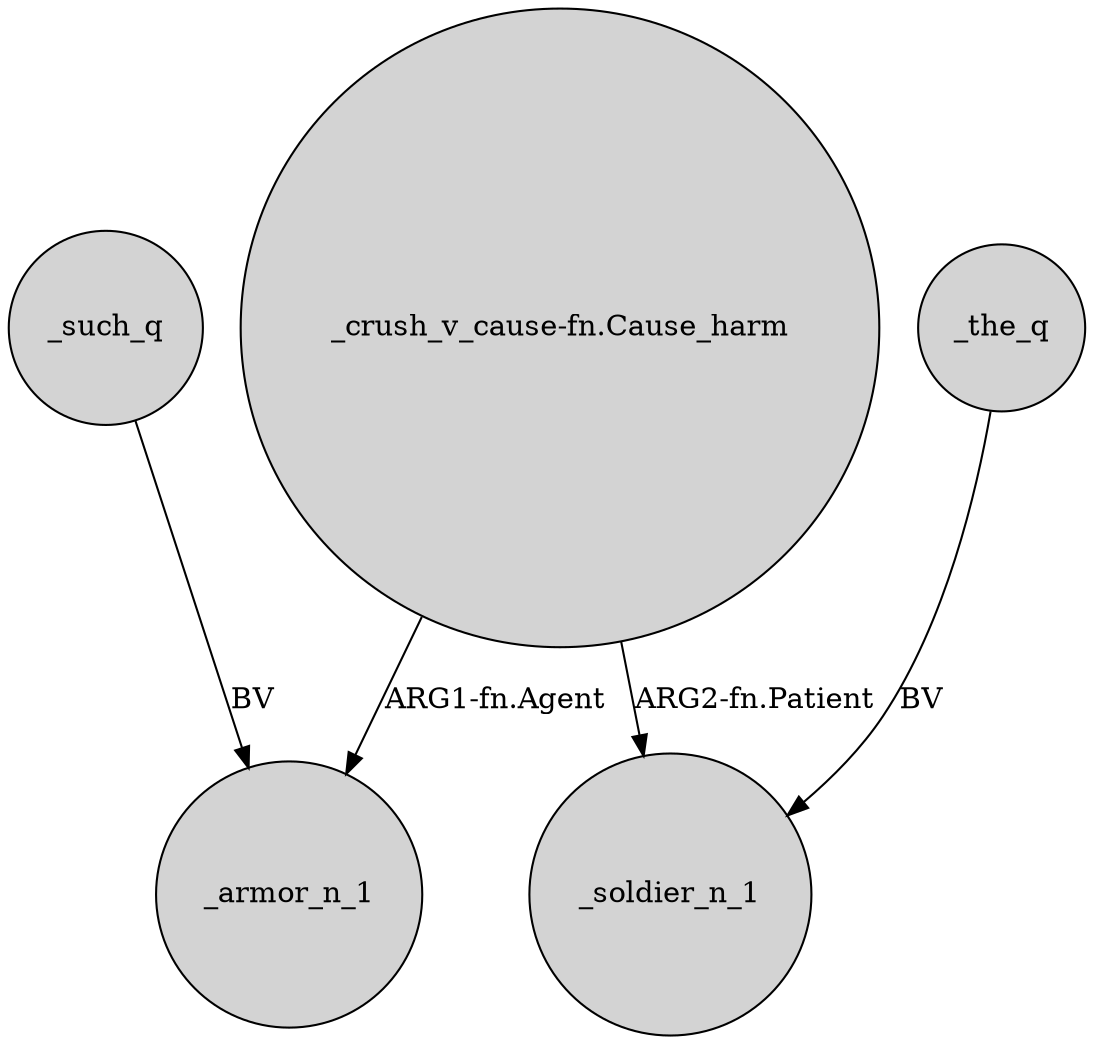 digraph {
	node [shape=circle style=filled]
	"_crush_v_cause-fn.Cause_harm" -> _armor_n_1 [label="ARG1-fn.Agent"]
	"_crush_v_cause-fn.Cause_harm" -> _soldier_n_1 [label="ARG2-fn.Patient"]
	_such_q -> _armor_n_1 [label=BV]
	_the_q -> _soldier_n_1 [label=BV]
}
